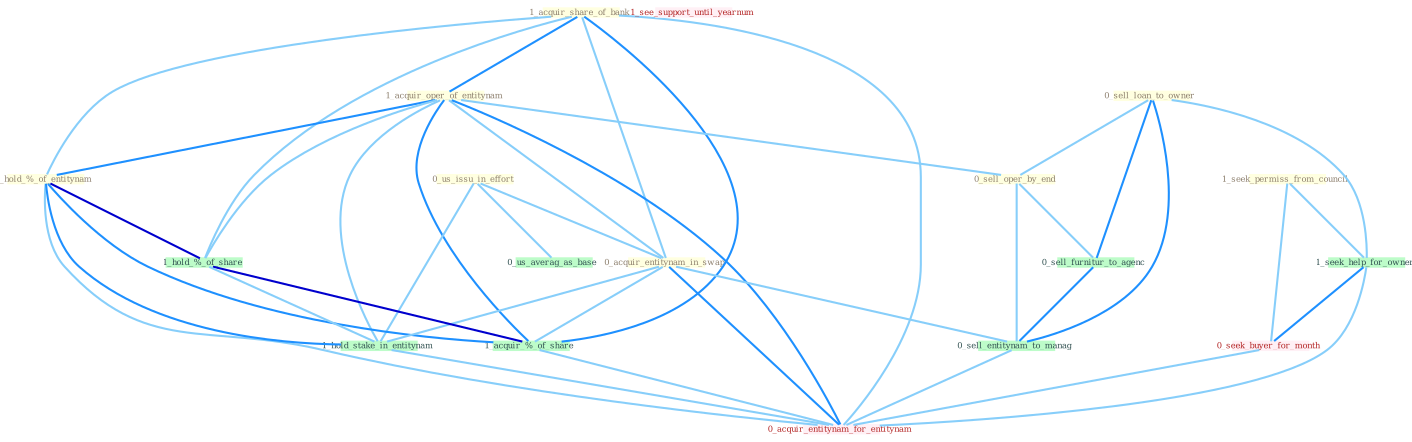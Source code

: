 Graph G{ 
    node
    [shape=polygon,style=filled,width=.5,height=.06,color="#BDFCC9",fixedsize=true,fontsize=4,
    fontcolor="#2f4f4f"];
    {node
    [color="#ffffe0", fontcolor="#8b7d6b"] "1_seek_permiss_from_council " "1_acquir_share_of_bank " "0_sell_loan_to_owner " "1_acquir_oper_of_entitynam " "0_us_issu_in_effort " "1_hold_%_of_entitynam " "0_sell_oper_by_end " "0_acquir_entitynam_in_swap "}
{node [color="#fff0f5", fontcolor="#b22222"] "0_seek_buyer_for_month " "1_see_support_until_yearnum " "0_acquir_entitynam_for_entitynam "}
edge [color="#B0E2FF"];

	"1_seek_permiss_from_council " -- "1_seek_help_for_owner " [w="1", color="#87cefa" ];
	"1_seek_permiss_from_council " -- "0_seek_buyer_for_month " [w="1", color="#87cefa" ];
	"1_acquir_share_of_bank " -- "1_acquir_oper_of_entitynam " [w="2", color="#1e90ff" , len=0.8];
	"1_acquir_share_of_bank " -- "1_hold_%_of_entitynam " [w="1", color="#87cefa" ];
	"1_acquir_share_of_bank " -- "0_acquir_entitynam_in_swap " [w="1", color="#87cefa" ];
	"1_acquir_share_of_bank " -- "1_hold_%_of_share " [w="1", color="#87cefa" ];
	"1_acquir_share_of_bank " -- "1_acquir_%_of_share " [w="2", color="#1e90ff" , len=0.8];
	"1_acquir_share_of_bank " -- "0_acquir_entitynam_for_entitynam " [w="1", color="#87cefa" ];
	"0_sell_loan_to_owner " -- "0_sell_oper_by_end " [w="1", color="#87cefa" ];
	"0_sell_loan_to_owner " -- "1_seek_help_for_owner " [w="1", color="#87cefa" ];
	"0_sell_loan_to_owner " -- "0_sell_furnitur_to_agenc " [w="2", color="#1e90ff" , len=0.8];
	"0_sell_loan_to_owner " -- "0_sell_entitynam_to_manag " [w="2", color="#1e90ff" , len=0.8];
	"1_acquir_oper_of_entitynam " -- "1_hold_%_of_entitynam " [w="2", color="#1e90ff" , len=0.8];
	"1_acquir_oper_of_entitynam " -- "0_sell_oper_by_end " [w="1", color="#87cefa" ];
	"1_acquir_oper_of_entitynam " -- "0_acquir_entitynam_in_swap " [w="1", color="#87cefa" ];
	"1_acquir_oper_of_entitynam " -- "1_hold_%_of_share " [w="1", color="#87cefa" ];
	"1_acquir_oper_of_entitynam " -- "1_hold_stake_in_entitynam " [w="1", color="#87cefa" ];
	"1_acquir_oper_of_entitynam " -- "1_acquir_%_of_share " [w="2", color="#1e90ff" , len=0.8];
	"1_acquir_oper_of_entitynam " -- "0_acquir_entitynam_for_entitynam " [w="2", color="#1e90ff" , len=0.8];
	"0_us_issu_in_effort " -- "0_acquir_entitynam_in_swap " [w="1", color="#87cefa" ];
	"0_us_issu_in_effort " -- "1_hold_stake_in_entitynam " [w="1", color="#87cefa" ];
	"0_us_issu_in_effort " -- "0_us_averag_as_base " [w="1", color="#87cefa" ];
	"1_hold_%_of_entitynam " -- "1_hold_%_of_share " [w="3", color="#0000cd" , len=0.6];
	"1_hold_%_of_entitynam " -- "1_hold_stake_in_entitynam " [w="2", color="#1e90ff" , len=0.8];
	"1_hold_%_of_entitynam " -- "1_acquir_%_of_share " [w="2", color="#1e90ff" , len=0.8];
	"1_hold_%_of_entitynam " -- "0_acquir_entitynam_for_entitynam " [w="1", color="#87cefa" ];
	"0_sell_oper_by_end " -- "0_sell_furnitur_to_agenc " [w="1", color="#87cefa" ];
	"0_sell_oper_by_end " -- "0_sell_entitynam_to_manag " [w="1", color="#87cefa" ];
	"0_acquir_entitynam_in_swap " -- "1_hold_stake_in_entitynam " [w="1", color="#87cefa" ];
	"0_acquir_entitynam_in_swap " -- "1_acquir_%_of_share " [w="1", color="#87cefa" ];
	"0_acquir_entitynam_in_swap " -- "0_sell_entitynam_to_manag " [w="1", color="#87cefa" ];
	"0_acquir_entitynam_in_swap " -- "0_acquir_entitynam_for_entitynam " [w="2", color="#1e90ff" , len=0.8];
	"1_hold_%_of_share " -- "1_hold_stake_in_entitynam " [w="1", color="#87cefa" ];
	"1_hold_%_of_share " -- "1_acquir_%_of_share " [w="3", color="#0000cd" , len=0.6];
	"1_hold_stake_in_entitynam " -- "0_acquir_entitynam_for_entitynam " [w="1", color="#87cefa" ];
	"1_seek_help_for_owner " -- "0_seek_buyer_for_month " [w="2", color="#1e90ff" , len=0.8];
	"1_seek_help_for_owner " -- "0_acquir_entitynam_for_entitynam " [w="1", color="#87cefa" ];
	"0_seek_buyer_for_month " -- "0_acquir_entitynam_for_entitynam " [w="1", color="#87cefa" ];
	"1_acquir_%_of_share " -- "0_acquir_entitynam_for_entitynam " [w="1", color="#87cefa" ];
	"0_sell_furnitur_to_agenc " -- "0_sell_entitynam_to_manag " [w="2", color="#1e90ff" , len=0.8];
	"0_sell_entitynam_to_manag " -- "0_acquir_entitynam_for_entitynam " [w="1", color="#87cefa" ];
}
